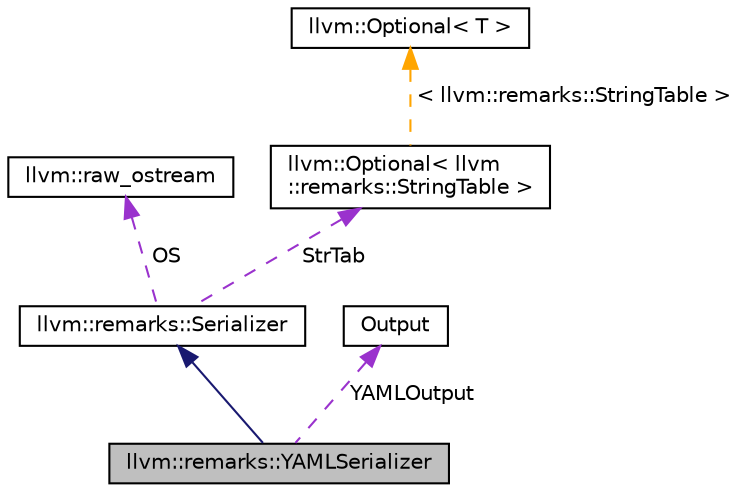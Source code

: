 digraph "llvm::remarks::YAMLSerializer"
{
 // LATEX_PDF_SIZE
  bgcolor="transparent";
  edge [fontname="Helvetica",fontsize="10",labelfontname="Helvetica",labelfontsize="10"];
  node [fontname="Helvetica",fontsize="10",shape="box"];
  Node1 [label="llvm::remarks::YAMLSerializer",height=0.2,width=0.4,color="black", fillcolor="grey75", style="filled", fontcolor="black",tooltip="Serialize the remarks to YAML."];
  Node2 -> Node1 [dir="back",color="midnightblue",fontsize="10",style="solid",fontname="Helvetica"];
  Node2 [label="llvm::remarks::Serializer",height=0.2,width=0.4,color="black",URL="$structllvm_1_1remarks_1_1Serializer.html",tooltip="This is the base class for a remark serializer."];
  Node3 -> Node2 [dir="back",color="darkorchid3",fontsize="10",style="dashed",label=" OS" ,fontname="Helvetica"];
  Node3 [label="llvm::raw_ostream",height=0.2,width=0.4,color="black",URL="$classllvm_1_1raw__ostream.html",tooltip="This class implements an extremely fast bulk output stream that can only output to a stream."];
  Node4 -> Node2 [dir="back",color="darkorchid3",fontsize="10",style="dashed",label=" StrTab" ,fontname="Helvetica"];
  Node4 [label="llvm::Optional\< llvm\l::remarks::StringTable \>",height=0.2,width=0.4,color="black",URL="$classllvm_1_1Optional.html",tooltip=" "];
  Node5 -> Node4 [dir="back",color="orange",fontsize="10",style="dashed",label=" \< llvm::remarks::StringTable \>" ,fontname="Helvetica"];
  Node5 [label="llvm::Optional\< T \>",height=0.2,width=0.4,color="black",URL="$classllvm_1_1Optional.html",tooltip=" "];
  Node6 -> Node1 [dir="back",color="darkorchid3",fontsize="10",style="dashed",label=" YAMLOutput" ,fontname="Helvetica"];
  Node6 [label="Output",height=0.2,width=0.4,color="black",tooltip=" "];
}

